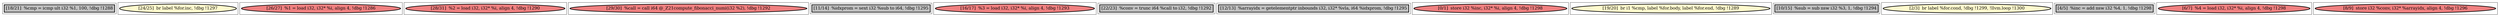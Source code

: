
digraph G {





subgraph cluster15 {


node618 [penwidth=3.0,fontsize=20,fillcolor=grey,label="[18/21]  %cmp = icmp ult i32 %1, 100, !dbg !1288",shape=rectangle,style=filled ]



}

subgraph cluster13 {


node616 [penwidth=3.0,fontsize=20,fillcolor=lemonchiffon,label="[24/25]  br label %for.inc, !dbg !1297",shape=ellipse,style=filled ]



}

subgraph cluster11 {


node614 [penwidth=3.0,fontsize=20,fillcolor=lightcoral,label="[26/27]  %1 = load i32, i32* %i, align 4, !dbg !1286",shape=ellipse,style=filled ]



}

subgraph cluster10 {


node613 [penwidth=3.0,fontsize=20,fillcolor=lightcoral,label="[28/31]  %2 = load i32, i32* %i, align 4, !dbg !1290",shape=ellipse,style=filled ]



}

subgraph cluster9 {


node612 [penwidth=3.0,fontsize=20,fillcolor=lightcoral,label="[29/30]  %call = call i64 @_Z21compute_fibonacci_numi(i32 %2), !dbg !1292",shape=ellipse,style=filled ]



}

subgraph cluster8 {


node611 [penwidth=3.0,fontsize=20,fillcolor=grey,label="[11/14]  %idxprom = sext i32 %sub to i64, !dbg !1295",shape=rectangle,style=filled ]



}

subgraph cluster7 {


node610 [penwidth=3.0,fontsize=20,fillcolor=lightcoral,label="[16/17]  %3 = load i32, i32* %i, align 4, !dbg !1293",shape=ellipse,style=filled ]



}

subgraph cluster14 {


node617 [penwidth=3.0,fontsize=20,fillcolor=grey,label="[22/23]  %conv = trunc i64 %call to i32, !dbg !1292",shape=rectangle,style=filled ]



}

subgraph cluster6 {


node609 [penwidth=3.0,fontsize=20,fillcolor=grey,label="[12/13]  %arrayidx = getelementptr inbounds i32, i32* %vla, i64 %idxprom, !dbg !1295",shape=rectangle,style=filled ]



}

subgraph cluster0 {


node603 [penwidth=3.0,fontsize=20,fillcolor=lightcoral,label="[0/1]  store i32 %inc, i32* %i, align 4, !dbg !1298",shape=ellipse,style=filled ]



}

subgraph cluster12 {


node615 [penwidth=3.0,fontsize=20,fillcolor=lemonchiffon,label="[19/20]  br i1 %cmp, label %for.body, label %for.end, !dbg !1289",shape=ellipse,style=filled ]



}

subgraph cluster5 {


node608 [penwidth=3.0,fontsize=20,fillcolor=grey,label="[10/15]  %sub = sub nsw i32 %3, 1, !dbg !1294",shape=rectangle,style=filled ]



}

subgraph cluster1 {


node604 [penwidth=3.0,fontsize=20,fillcolor=lemonchiffon,label="[2/3]  br label %for.cond, !dbg !1299, !llvm.loop !1300",shape=ellipse,style=filled ]



}

subgraph cluster2 {


node605 [penwidth=3.0,fontsize=20,fillcolor=grey,label="[4/5]  %inc = add nsw i32 %4, 1, !dbg !1298",shape=rectangle,style=filled ]



}

subgraph cluster3 {


node606 [penwidth=3.0,fontsize=20,fillcolor=lightcoral,label="[6/7]  %4 = load i32, i32* %i, align 4, !dbg !1298",shape=ellipse,style=filled ]



}

subgraph cluster4 {


node607 [penwidth=3.0,fontsize=20,fillcolor=lightcoral,label="[8/9]  store i32 %conv, i32* %arrayidx, align 4, !dbg !1296",shape=ellipse,style=filled ]



}

}
